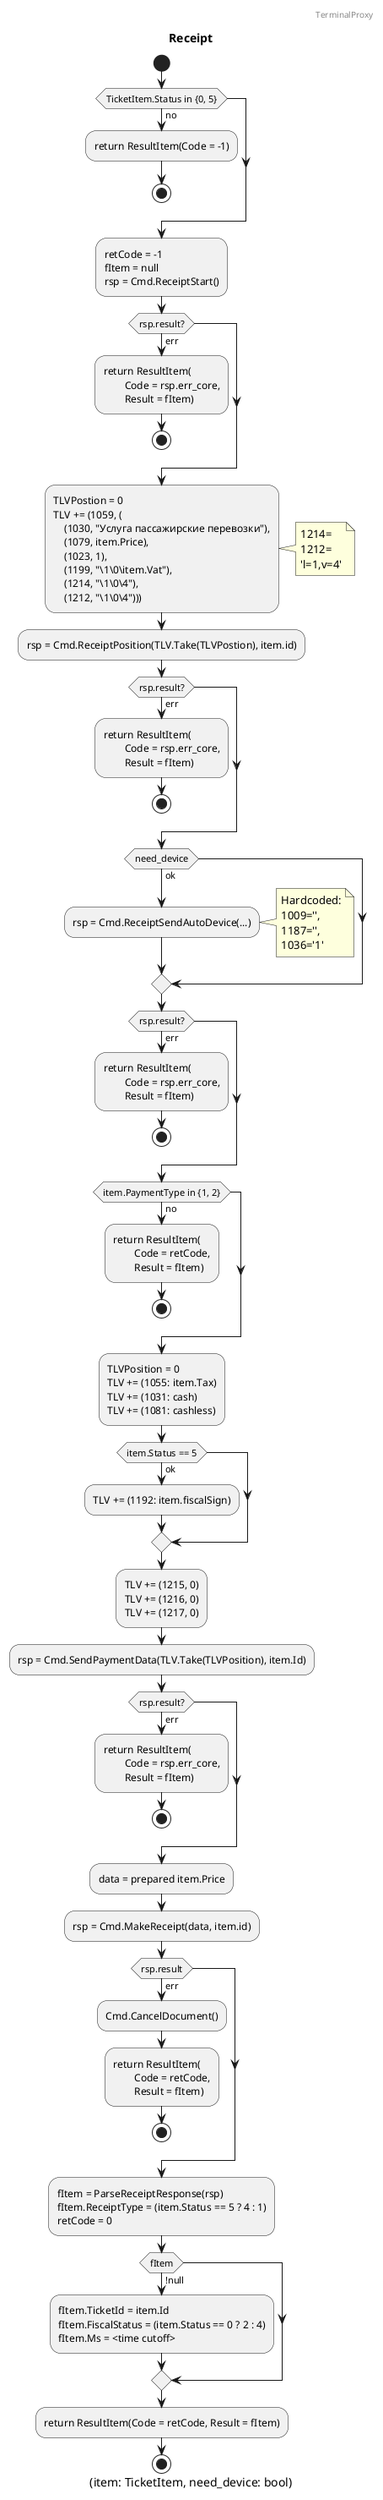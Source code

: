 @startuml

header TerminalProxy
title Receipt
caption (item: TicketItem, need_device: bool)

start

if (TicketItem.Status in {0, 5}) then (no)
	:return ResultItem(Code = -1);
	stop
endif
:retCode = -1
fItem = null
rsp = Cmd.ReceiptStart();
if (rsp.result?) then (err)
	:return ResultItem(
		Code = rsp.err_core,
		Result = fItem);
	stop
endif
:TLVPostion = 0
TLV += (1059, (
    (1030, "Услуга пассажирские перевозки"),
    (1079, item.Price),
    (1023, 1),
    (1199, "\1\0\item.Vat"),
    (1214, "\1\0\4"),
    (1212, "\1\0\4")));
note right: 1214=\n1212=\n'l=1,v=4'
:rsp = Cmd.ReceiptPosition(TLV.Take(TLVPostion), item.id);
if (rsp.result?) then (err)
	:return ResultItem(
		Code = rsp.err_core,
		Result = fItem);
	stop
endif
if (need_device) then (ok)
	:rsp = Cmd.ReceiptSendAutoDevice(...);
	note right: Hardcoded:\n1009='',\n1187='',\n1036='1'
endif
if (rsp.result?) then (err)
	:return ResultItem(
		Code = rsp.err_core,
		Result = fItem);
	stop
endif
if (item.PaymentType in {1, 2}) then (no)
	:return ResultItem(
		Code = retCode,
		Result = fItem);
	stop
endif
:TLVPosition = 0
TLV += (1055: item.Tax)
TLV += (1031: cash)
TLV += (1081: cashless);
if (item.Status == 5) then (ok)
	:TLV += (1192: item.fiscalSign);
endif
:TLV += (1215, 0)
TLV += (1216, 0)
TLV += (1217, 0);
:rsp = Cmd.SendPaymentData(TLV.Take(TLVPosition), item.Id);
if (rsp.result?) then (err)
	:return ResultItem(
		Code = rsp.err_core,
		Result = fItem);
	stop
endif
:data = prepared item.Price;
:rsp = Cmd.MakeReceipt(data, item.id);
if (rsp.result) then (err)
	:Cmd.CancelDocument();
	:return ResultItem(
		Code = retCode,
		Result = fItem);
	stop
endif
:fItem = ParseReceiptResponse(rsp)
fItem.ReceiptType = (item.Status == 5 ? 4 : 1)
retCode = 0;
if (fItem) then (!null)
	:fItem.TicketId = item.Id
	fItem.FiscalStatus = (item.Status == 0 ? 2 : 4)
	fItem.Ms = <time cutoff>;
endif
:return ResultItem(Code = retCode, Result = fItem);

stop

@enduml
